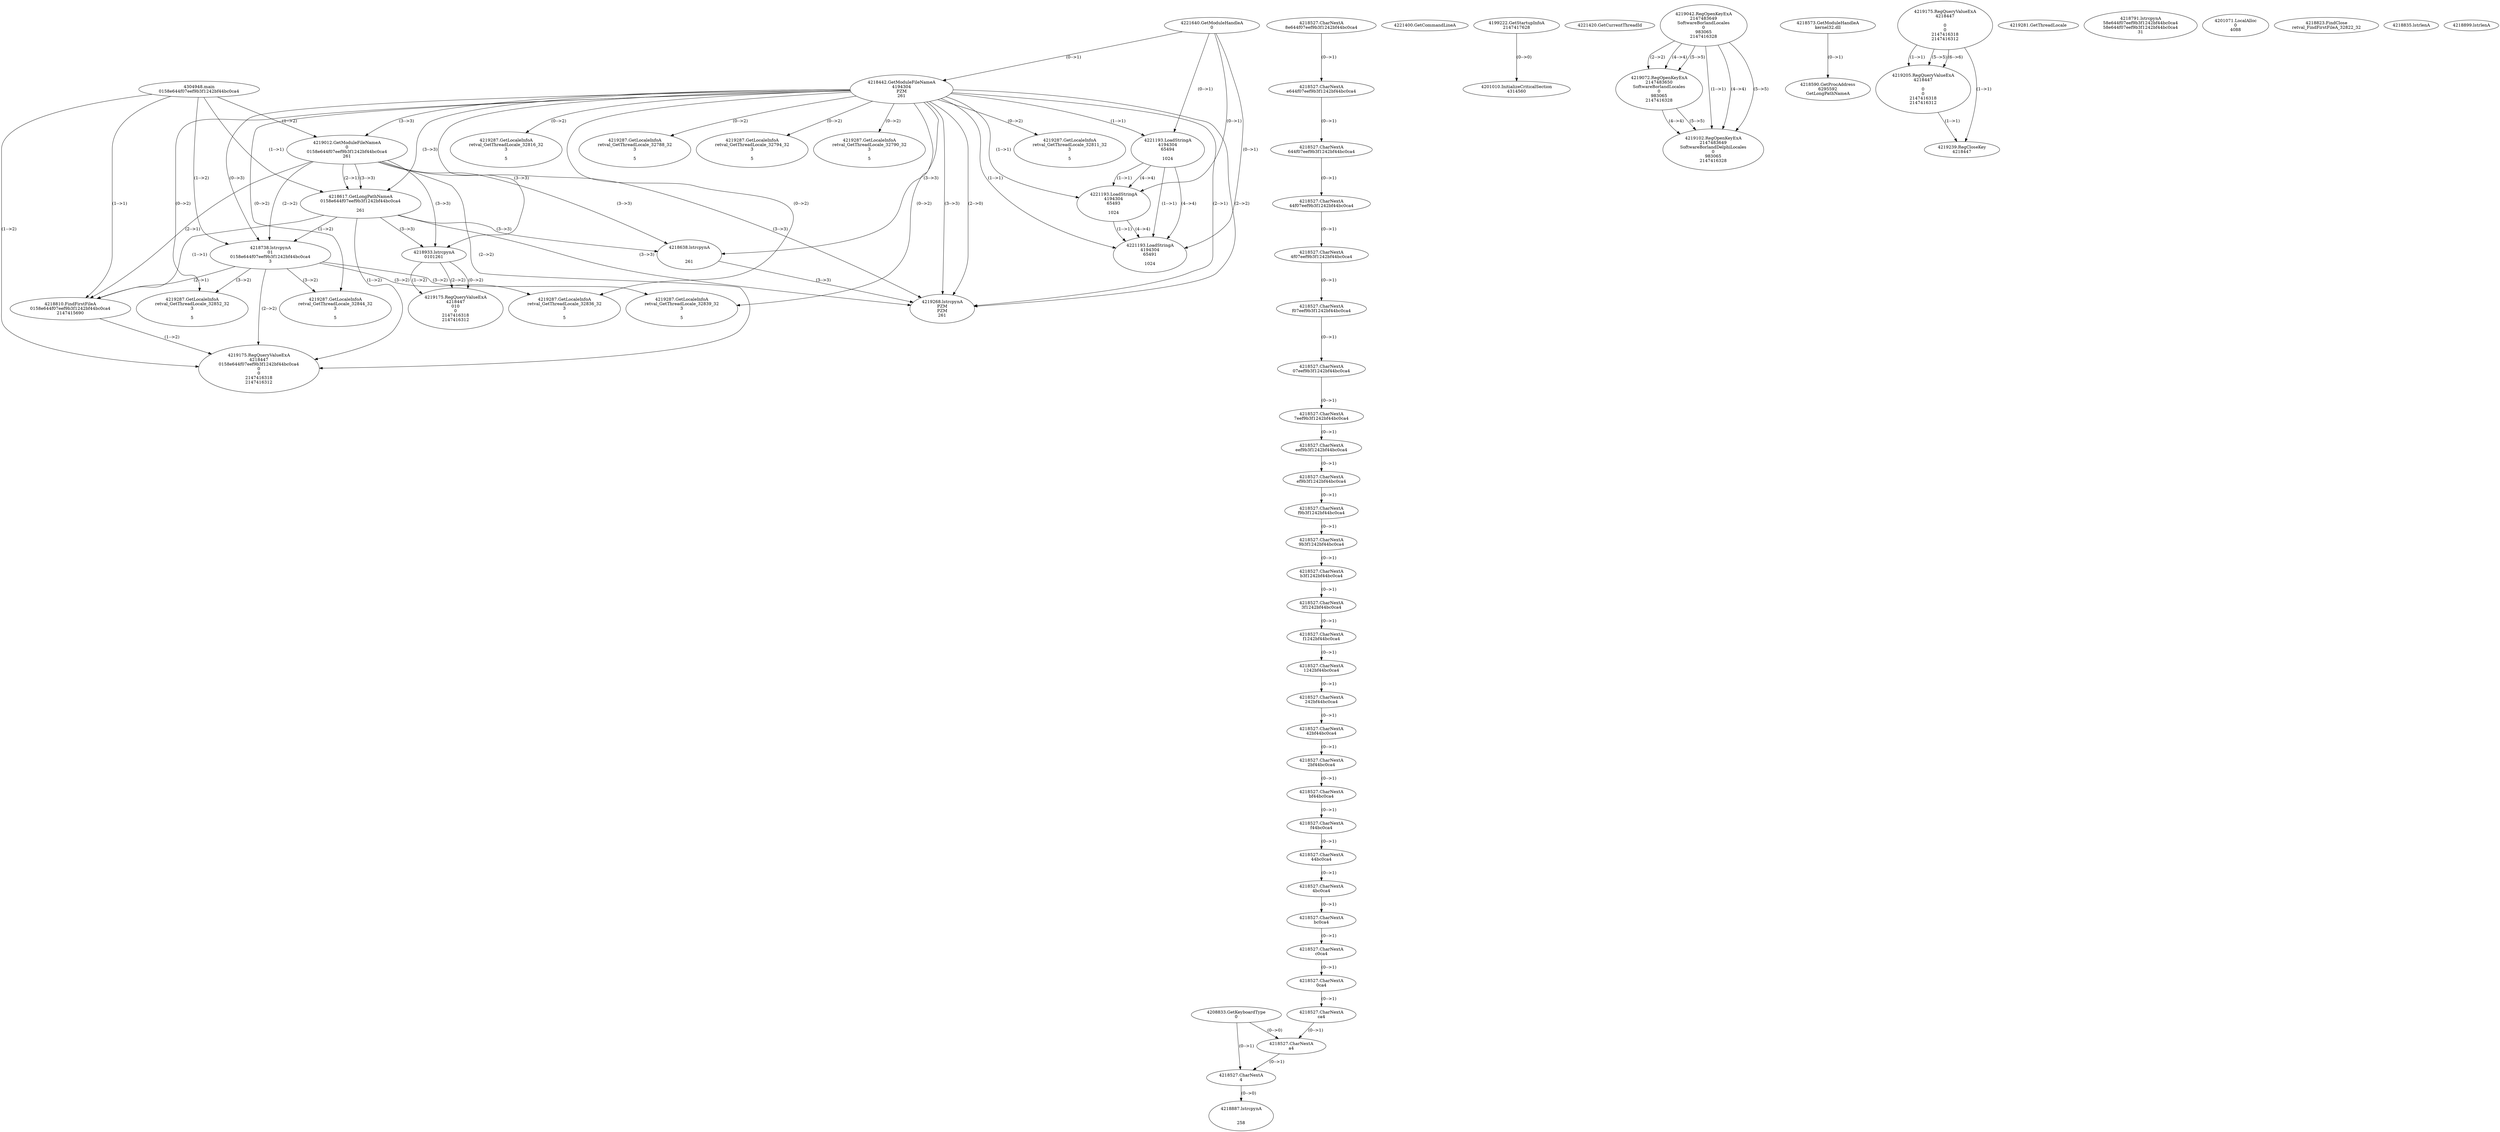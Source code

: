 // Global SCDG with merge call
digraph {
	0 [label="4304948.main
0158e644f07eef9b3f1242bf44bc0ca4"]
	1 [label="4221640.GetModuleHandleA
0"]
	2 [label="4208833.GetKeyboardType
0"]
	3 [label="4221400.GetCommandLineA
"]
	4 [label="4199222.GetStartupInfoA
2147417628"]
	5 [label="4221420.GetCurrentThreadId
"]
	6 [label="4218442.GetModuleFileNameA
4194304
PZM
261"]
	1 -> 6 [label="(0-->1)"]
	7 [label="4219012.GetModuleFileNameA
0
0158e644f07eef9b3f1242bf44bc0ca4
261"]
	0 -> 7 [label="(1-->2)"]
	6 -> 7 [label="(3-->3)"]
	8 [label="4219042.RegOpenKeyExA
2147483649
Software\Borland\Locales
0
983065
2147416328"]
	9 [label="4219072.RegOpenKeyExA
2147483650
Software\Borland\Locales
0
983065
2147416328"]
	8 -> 9 [label="(2-->2)"]
	8 -> 9 [label="(4-->4)"]
	8 -> 9 [label="(5-->5)"]
	10 [label="4219102.RegOpenKeyExA
2147483649
Software\Borland\Delphi\Locales
0
983065
2147416328"]
	8 -> 10 [label="(1-->1)"]
	8 -> 10 [label="(4-->4)"]
	9 -> 10 [label="(4-->4)"]
	8 -> 10 [label="(5-->5)"]
	9 -> 10 [label="(5-->5)"]
	11 [label="4218573.GetModuleHandleA
kernel32.dll"]
	12 [label="4218590.GetProcAddress
6295592
GetLongPathNameA"]
	11 -> 12 [label="(0-->1)"]
	13 [label="4218617.GetLongPathNameA
0158e644f07eef9b3f1242bf44bc0ca4

261"]
	0 -> 13 [label="(1-->1)"]
	7 -> 13 [label="(2-->1)"]
	6 -> 13 [label="(3-->3)"]
	7 -> 13 [label="(3-->3)"]
	14 [label="4218638.lstrcpynA


261"]
	6 -> 14 [label="(3-->3)"]
	7 -> 14 [label="(3-->3)"]
	13 -> 14 [label="(3-->3)"]
	15 [label="4219175.RegQueryValueExA
4218447

0
0
2147416318
2147416312"]
	16 [label="4219205.RegQueryValueExA
4218447

0
0
2147416318
2147416312"]
	15 -> 16 [label="(1-->1)"]
	15 -> 16 [label="(5-->5)"]
	15 -> 16 [label="(6-->6)"]
	17 [label="4219239.RegCloseKey
4218447"]
	15 -> 17 [label="(1-->1)"]
	16 -> 17 [label="(1-->1)"]
	18 [label="4219268.lstrcpynA
PZM
PZM
261"]
	6 -> 18 [label="(2-->1)"]
	6 -> 18 [label="(2-->2)"]
	6 -> 18 [label="(3-->3)"]
	7 -> 18 [label="(3-->3)"]
	13 -> 18 [label="(3-->3)"]
	14 -> 18 [label="(3-->3)"]
	6 -> 18 [label="(2-->0)"]
	19 [label="4219281.GetThreadLocale
"]
	20 [label="4219287.GetLocaleInfoA
retval_GetThreadLocale_32811_32
3

5"]
	6 -> 20 [label="(0-->2)"]
	21 [label="4221193.LoadStringA
4194304
65494

1024"]
	1 -> 21 [label="(0-->1)"]
	6 -> 21 [label="(1-->1)"]
	22 [label="4221193.LoadStringA
4194304
65493

1024"]
	1 -> 22 [label="(0-->1)"]
	6 -> 22 [label="(1-->1)"]
	21 -> 22 [label="(1-->1)"]
	21 -> 22 [label="(4-->4)"]
	23 [label="4218738.lstrcpynA
01
0158e644f07eef9b3f1242bf44bc0ca4
3"]
	0 -> 23 [label="(1-->2)"]
	7 -> 23 [label="(2-->2)"]
	13 -> 23 [label="(1-->2)"]
	6 -> 23 [label="(0-->3)"]
	24 [label="4218527.CharNextA
8e644f07eef9b3f1242bf44bc0ca4"]
	25 [label="4218527.CharNextA
e644f07eef9b3f1242bf44bc0ca4"]
	24 -> 25 [label="(0-->1)"]
	26 [label="4218527.CharNextA
644f07eef9b3f1242bf44bc0ca4"]
	25 -> 26 [label="(0-->1)"]
	27 [label="4218527.CharNextA
44f07eef9b3f1242bf44bc0ca4"]
	26 -> 27 [label="(0-->1)"]
	28 [label="4218527.CharNextA
4f07eef9b3f1242bf44bc0ca4"]
	27 -> 28 [label="(0-->1)"]
	29 [label="4218527.CharNextA
f07eef9b3f1242bf44bc0ca4"]
	28 -> 29 [label="(0-->1)"]
	30 [label="4218527.CharNextA
07eef9b3f1242bf44bc0ca4"]
	29 -> 30 [label="(0-->1)"]
	31 [label="4218527.CharNextA
7eef9b3f1242bf44bc0ca4"]
	30 -> 31 [label="(0-->1)"]
	32 [label="4218527.CharNextA
eef9b3f1242bf44bc0ca4"]
	31 -> 32 [label="(0-->1)"]
	33 [label="4218527.CharNextA
ef9b3f1242bf44bc0ca4"]
	32 -> 33 [label="(0-->1)"]
	34 [label="4218527.CharNextA
f9b3f1242bf44bc0ca4"]
	33 -> 34 [label="(0-->1)"]
	35 [label="4218527.CharNextA
9b3f1242bf44bc0ca4"]
	34 -> 35 [label="(0-->1)"]
	36 [label="4218527.CharNextA
b3f1242bf44bc0ca4"]
	35 -> 36 [label="(0-->1)"]
	37 [label="4218527.CharNextA
3f1242bf44bc0ca4"]
	36 -> 37 [label="(0-->1)"]
	38 [label="4218527.CharNextA
f1242bf44bc0ca4"]
	37 -> 38 [label="(0-->1)"]
	39 [label="4218527.CharNextA
1242bf44bc0ca4"]
	38 -> 39 [label="(0-->1)"]
	40 [label="4218527.CharNextA
242bf44bc0ca4"]
	39 -> 40 [label="(0-->1)"]
	41 [label="4218527.CharNextA
42bf44bc0ca4"]
	40 -> 41 [label="(0-->1)"]
	42 [label="4218527.CharNextA
2bf44bc0ca4"]
	41 -> 42 [label="(0-->1)"]
	43 [label="4218527.CharNextA
bf44bc0ca4"]
	42 -> 43 [label="(0-->1)"]
	44 [label="4218527.CharNextA
f44bc0ca4"]
	43 -> 44 [label="(0-->1)"]
	45 [label="4218527.CharNextA
44bc0ca4"]
	44 -> 45 [label="(0-->1)"]
	46 [label="4218527.CharNextA
4bc0ca4"]
	45 -> 46 [label="(0-->1)"]
	47 [label="4218527.CharNextA
bc0ca4"]
	46 -> 47 [label="(0-->1)"]
	48 [label="4218527.CharNextA
c0ca4"]
	47 -> 48 [label="(0-->1)"]
	49 [label="4218527.CharNextA
0ca4"]
	48 -> 49 [label="(0-->1)"]
	50 [label="4218527.CharNextA
ca4"]
	49 -> 50 [label="(0-->1)"]
	51 [label="4218527.CharNextA
a4"]
	50 -> 51 [label="(0-->1)"]
	2 -> 51 [label="(0-->0)"]
	52 [label="4218527.CharNextA
4"]
	2 -> 52 [label="(0-->1)"]
	51 -> 52 [label="(0-->1)"]
	53 [label="4218791.lstrcpynA
58e644f07eef9b3f1242bf44bc0ca4
58e644f07eef9b3f1242bf44bc0ca4
31"]
	54 [label="4218810.FindFirstFileA
0158e644f07eef9b3f1242bf44bc0ca4
2147415690"]
	0 -> 54 [label="(1-->1)"]
	7 -> 54 [label="(2-->1)"]
	13 -> 54 [label="(1-->1)"]
	23 -> 54 [label="(2-->1)"]
	55 [label="4219175.RegQueryValueExA
4218447
0158e644f07eef9b3f1242bf44bc0ca4
0
0
2147416318
2147416312"]
	0 -> 55 [label="(1-->2)"]
	7 -> 55 [label="(2-->2)"]
	13 -> 55 [label="(1-->2)"]
	23 -> 55 [label="(2-->2)"]
	54 -> 55 [label="(1-->2)"]
	56 [label="4219287.GetLocaleInfoA
retval_GetThreadLocale_32852_32
3

5"]
	6 -> 56 [label="(0-->2)"]
	23 -> 56 [label="(3-->2)"]
	57 [label="4201010.InitializeCriticalSection
4314560"]
	4 -> 57 [label="(0-->0)"]
	58 [label="4201071.LocalAlloc
0
4088"]
	59 [label="4218823.FindClose
retval_FindFirstFileA_32822_32"]
	60 [label="4218835.lstrlenA
"]
	61 [label="4218887.lstrcpynA


258"]
	52 -> 61 [label="(0-->0)"]
	62 [label="4218899.lstrlenA
"]
	63 [label="4218933.lstrcpynA
01\
01\
261"]
	6 -> 63 [label="(3-->3)"]
	7 -> 63 [label="(3-->3)"]
	13 -> 63 [label="(3-->3)"]
	64 [label="4219175.RegQueryValueExA
4218447
01\
0
0
2147416318
2147416312"]
	63 -> 64 [label="(1-->2)"]
	63 -> 64 [label="(2-->2)"]
	63 -> 64 [label="(0-->2)"]
	65 [label="4219287.GetLocaleInfoA
retval_GetThreadLocale_32844_32
3

5"]
	6 -> 65 [label="(0-->2)"]
	23 -> 65 [label="(3-->2)"]
	66 [label="4219287.GetLocaleInfoA
retval_GetThreadLocale_32816_32
3

5"]
	6 -> 66 [label="(0-->2)"]
	67 [label="4221193.LoadStringA
4194304
65491

1024"]
	1 -> 67 [label="(0-->1)"]
	6 -> 67 [label="(1-->1)"]
	21 -> 67 [label="(1-->1)"]
	22 -> 67 [label="(1-->1)"]
	21 -> 67 [label="(4-->4)"]
	22 -> 67 [label="(4-->4)"]
	68 [label="4219287.GetLocaleInfoA
retval_GetThreadLocale_32788_32
3

5"]
	6 -> 68 [label="(0-->2)"]
	69 [label="4219287.GetLocaleInfoA
retval_GetThreadLocale_32794_32
3

5"]
	6 -> 69 [label="(0-->2)"]
	70 [label="4219287.GetLocaleInfoA
retval_GetThreadLocale_32790_32
3

5"]
	6 -> 70 [label="(0-->2)"]
	71 [label="4219287.GetLocaleInfoA
retval_GetThreadLocale_32836_32
3

5"]
	6 -> 71 [label="(0-->2)"]
	23 -> 71 [label="(3-->2)"]
	72 [label="4219287.GetLocaleInfoA
retval_GetThreadLocale_32839_32
3

5"]
	6 -> 72 [label="(0-->2)"]
	23 -> 72 [label="(3-->2)"]
}
